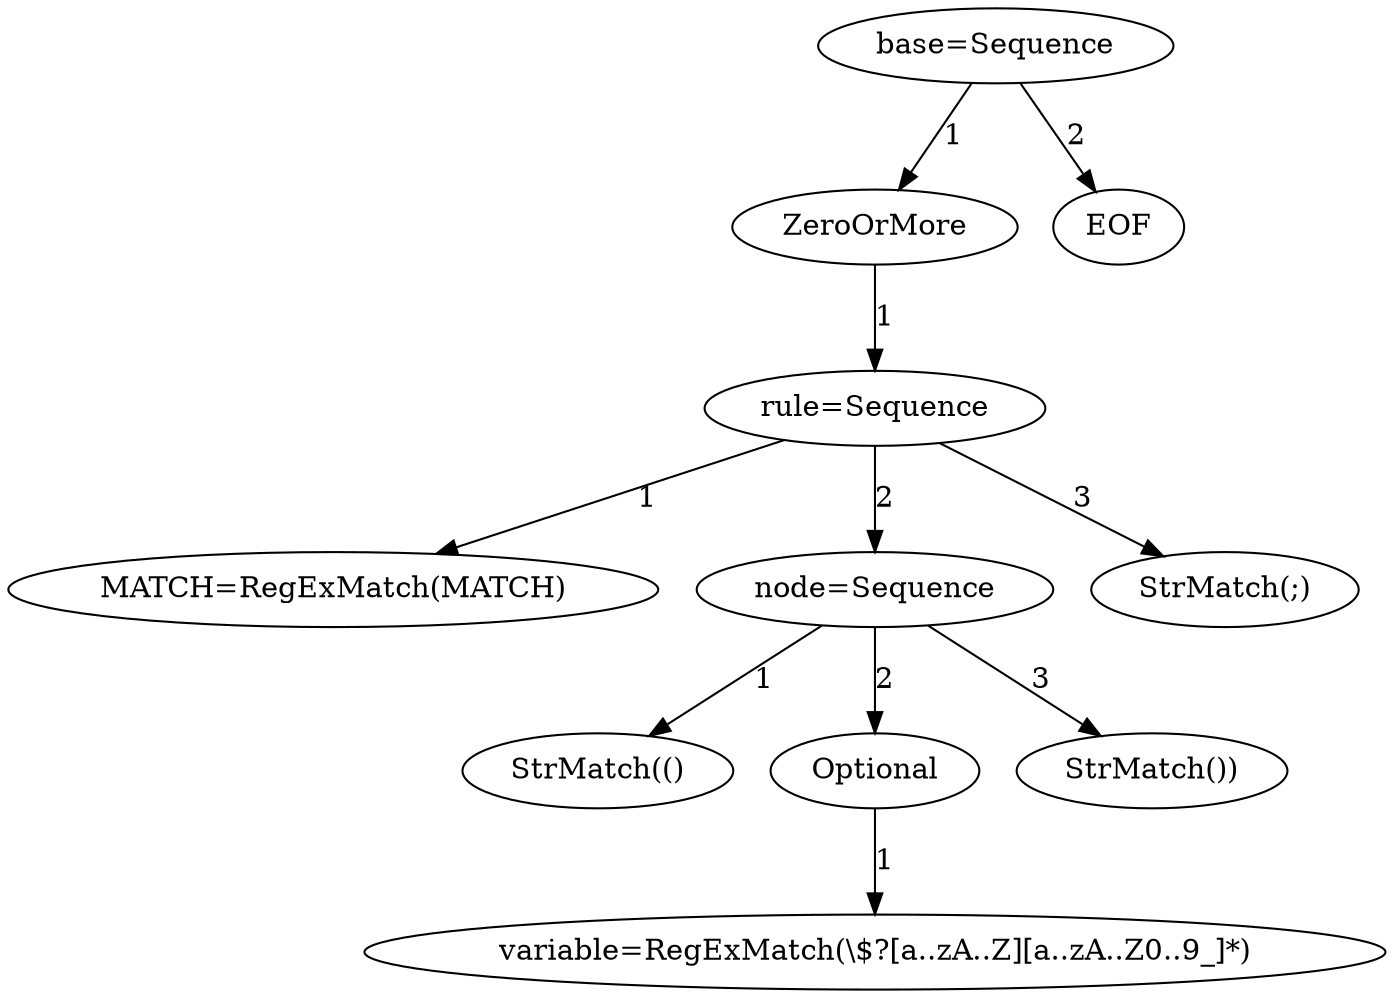 digraph arpeggio_graph {
4326109760 [label="base=Sequence"];
4326109760->4326109816 [label="1"]

4326109816 [label="ZeroOrMore"];
4326109816->4326139048 [label="1"]

4326139048 [label="rule=Sequence"];
4326139048->4359987096 [label="1"]

4359987096 [label="MATCH=RegExMatch(MATCH)"];
4326139048->4360699240 [label="2"]

4360699240 [label="node=Sequence"];
4360699240->4360699296 [label="1"]

4360699296 [label="StrMatch(()"];
4360699240->4359987152 [label="2"]

4359987152 [label="Optional"];
4359987152->4360699408 [label="1"]

4360699408 [label="variable=RegExMatch(\\$?[a..zA..Z][a..zA..Z0..9_]*)"];
4360699240->4360699352 [label="3"]

4360699352 [label="StrMatch())"];
4326139048->4359987040 [label="3"]

4359987040 [label="StrMatch(;)"];
4326109760->4359984744 [label="2"]

4359984744 [label="EOF"];
}